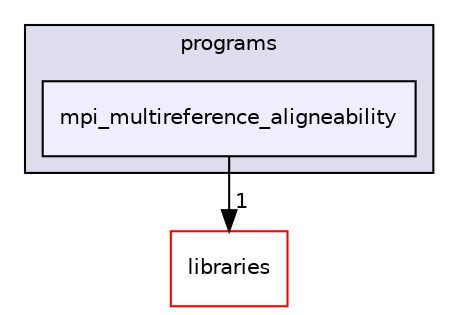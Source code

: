 digraph "xmipp/applications/programs/mpi_multireference_aligneability" {
  compound=true
  node [ fontsize="10", fontname="Helvetica"];
  edge [ labelfontsize="10", labelfontname="Helvetica"];
  subgraph clusterdir_592b16dc4070b933e5655da2b0d20bbb {
    graph [ bgcolor="#ddddee", pencolor="black", label="programs" fontname="Helvetica", fontsize="10", URL="dir_592b16dc4070b933e5655da2b0d20bbb.html"]
  dir_2de2db3b4860bc6e11fc50ccf2d9529a [shape=box, label="mpi_multireference_aligneability", style="filled", fillcolor="#eeeeff", pencolor="black", URL="dir_2de2db3b4860bc6e11fc50ccf2d9529a.html"];
  }
  dir_29dba3f3840f20df3b04d1972e99046b [shape=box label="libraries" fillcolor="white" style="filled" color="red" URL="dir_29dba3f3840f20df3b04d1972e99046b.html"];
  dir_2de2db3b4860bc6e11fc50ccf2d9529a->dir_29dba3f3840f20df3b04d1972e99046b [headlabel="1", labeldistance=1.5 headhref="dir_000147_000027.html"];
}

